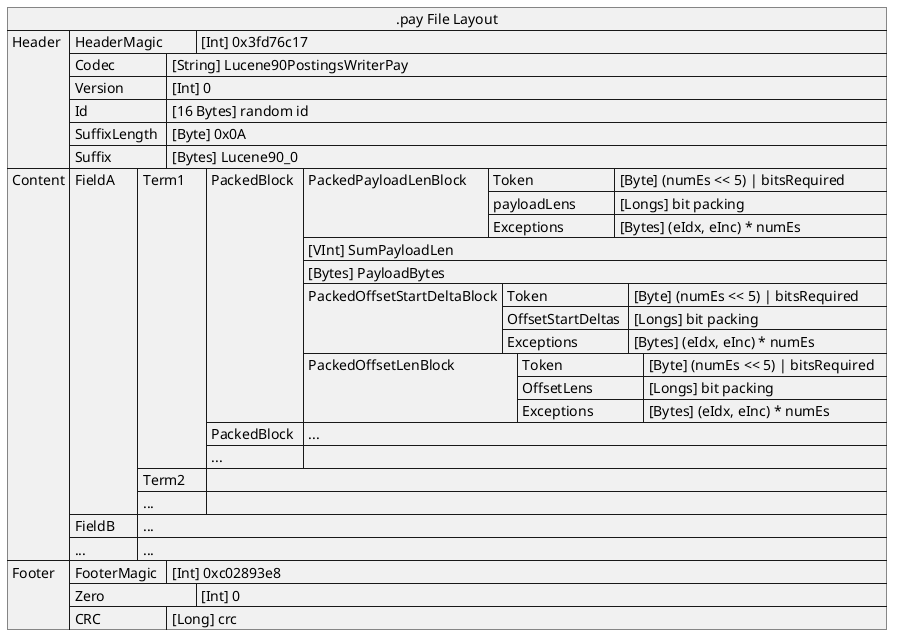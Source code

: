 1. .pay文件
    pay文件保存term的payload，offset信息。注意payload只保存packed block（即每128个），不满128的payload，offset保存在pos文件中。

@startuml
json ".pay File Layout" as J {
   "Header":[
      {"HeaderMagic\t": "[Int] 0x3fd76c17"},
      {"Codec\t\t": "[String] Lucene90PostingsWriterPay"},
      {"Version\t\t": "[Int] 0"},
      {"Id\t\t\t": "[16 Bytes] random id"},
      {"SuffixLength\t": "[Byte] 0x0A"},
      {"Suffix\t\t": "[Bytes] Lucene90_0"}
   ],
   "Content":[
    {"FieldA\t": [
      {"Term1\t": [
         {"PackedBlock\t":[
            {"PackedPayloadLenBlock\t":[
               {"Token\t\t\t": "[Byte] (numEs << 5) | bitsRequired\t"},
               {"payloadLens\t\t": "[Longs] bit packing"},
               {"Exceptions\t\t": "[Bytes] (eIdx, eInc) * numEs"}
            ]},
            "[VInt] SumPayloadLen",
            "[Bytes] PayloadBytes",
            {"PackedOffsetStartDeltaBlock":[
              {"Token\t\t\t": "[Byte] (numEs << 5) | bitsRequired\t"},
              {"OffsetStartDeltas\t": "[Longs] bit packing"},
              {"Exceptions\t\t": "[Bytes] (eIdx, eInc) * numEs"}
            ]},
            {"PackedOffsetLenBlock\t\t":[
              {"Token\t\t\t": "[Byte] (numEs << 5) | bitsRequired\t"},
              {"OffsetLens\t\t": "[Longs] bit packing"},
              {"Exceptions\t\t": "[Bytes] (eIdx, eInc) * numEs"}
            ]}
         ]},
         {"PackedBlock\t":["..."]},
         {"...\t\t\t":[]}
      ]},
      {"Term2\t": []},
      {"...\t\t": []}
    ]},
    {"FieldB\t":["..."]},
    {"...\t\t":["..."]}
   ],
   "Footer":[
      {"FooterMagic\t": "[Int] 0xc02893e8"},
      {"Zero\t\t\t": "[Int] 0"},
      {"CRC\t\t\t": "[Long] crc"}
   ]
}
@enduml
